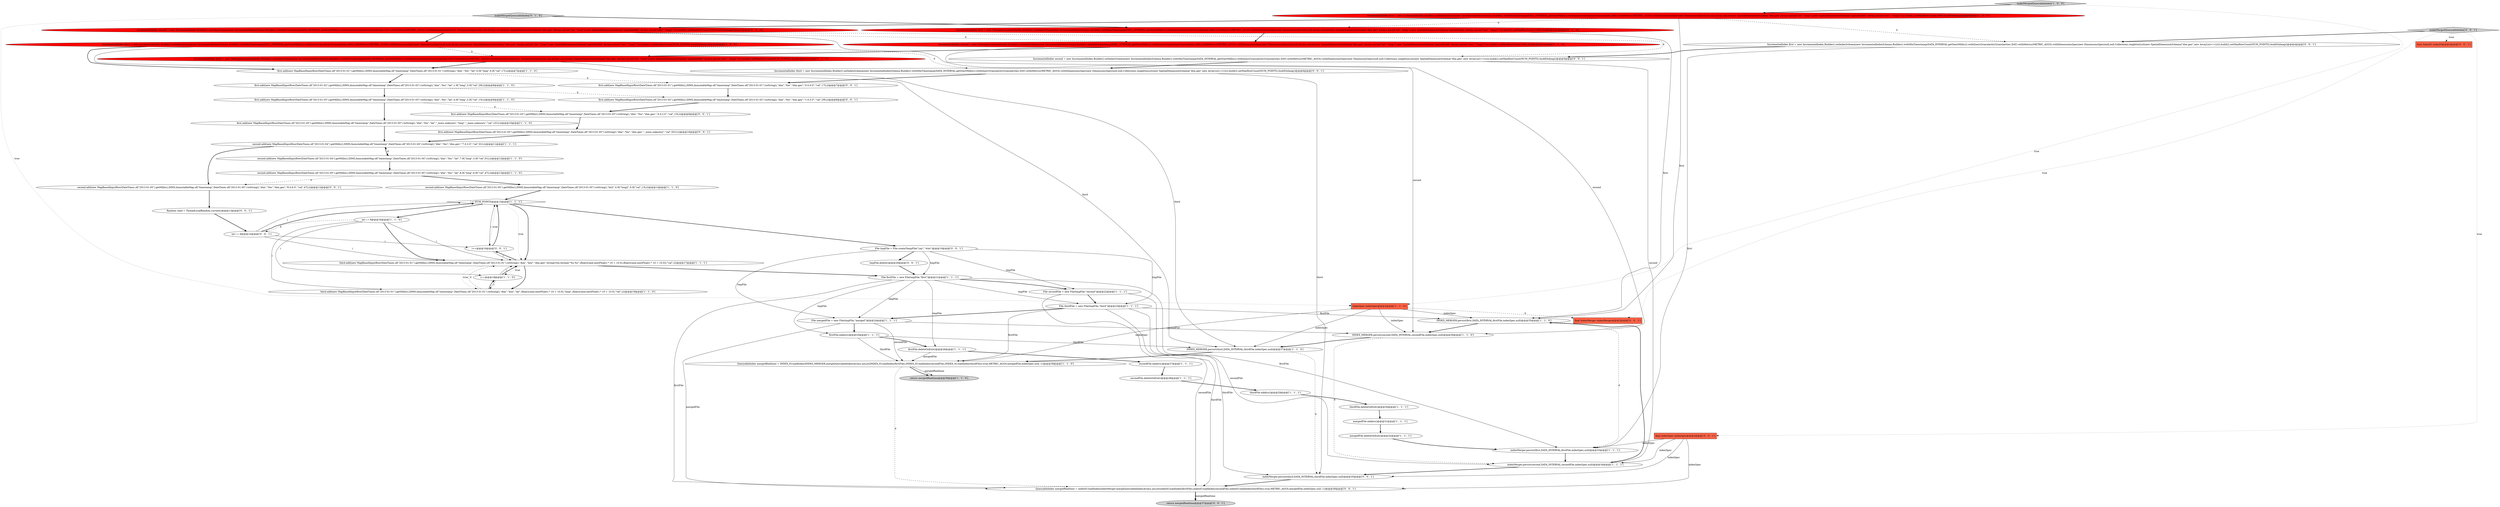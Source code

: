 digraph {
9 [style = filled, label = "INDEX_MERGER.persist(first,DATA_INTERVAL,firstFile,indexSpec,null)@@@35@@@['1', '1', '0']", fillcolor = white, shape = ellipse image = "AAA0AAABBB1BBB"];
22 [style = filled, label = "first.add(new MapBasedInputRow(DateTimes.of(\"2013-01-03\").getMillis(),DIMS,ImmutableMap.of(\"timestamp\",DateTimes.of(\"2013-01-03\").toString(),\"dim\",\"foo\",\"lat\",4.0f,\"long\",2.0f,\"val\",13L)))@@@9@@@['1', '1', '0']", fillcolor = white, shape = ellipse image = "AAA0AAABBB1BBB"];
2 [style = filled, label = "secondFile.mkdirs()@@@27@@@['1', '1', '1']", fillcolor = white, shape = ellipse image = "AAA0AAABBB1BBB"];
11 [style = filled, label = "thirdFile.mkdirs()@@@29@@@['1', '1', '1']", fillcolor = white, shape = ellipse image = "AAA0AAABBB1BBB"];
23 [style = filled, label = "second.add(new MapBasedInputRow(DateTimes.of(\"2013-01-04\").getMillis(),DIMS,ImmutableMap.of(\"timestamp\",DateTimes.of(\"2013-01-04\").toString(),\"dim\",\"foo\",\"lat\",7.0f,\"long\",3.0f,\"val\",91L)))@@@12@@@['1', '1', '0']", fillcolor = white, shape = ellipse image = "AAA0AAABBB1BBB"];
26 [style = filled, label = "INDEX_MERGER.persist(third,DATA_INTERVAL,thirdFile,indexSpec,null)@@@37@@@['1', '1', '0']", fillcolor = white, shape = ellipse image = "AAA0AAABBB1BBB"];
34 [style = filled, label = "firstFile.mkdirs()@@@25@@@['1', '1', '1']", fillcolor = white, shape = ellipse image = "AAA0AAABBB1BBB"];
51 [style = filled, label = "tmpFile.delete()@@@20@@@['0', '0', '1']", fillcolor = white, shape = ellipse image = "AAA0AAABBB3BBB"];
36 [style = filled, label = "second.add(new MapBasedInputRow(DateTimes.of(\"2013-01-05\").getMillis(),DIMS,ImmutableMap.of(\"timestamp\",DateTimes.of(\"2013-01-05\").toString(),\"dim\",\"foo\",\"lat\",8.0f,\"long\",6.0f,\"val\",47L)))@@@13@@@['1', '1', '0']", fillcolor = white, shape = ellipse image = "AAA0AAABBB1BBB"];
16 [style = filled, label = "makeMergedQueryableIndex['1', '0', '0']", fillcolor = lightgray, shape = diamond image = "AAA0AAABBB1BBB"];
37 [style = filled, label = "IncrementalIndex third = new OnheapIncrementalIndex.Builder().setIndexSchema(new IncrementalIndexSchema.Builder().withMinTimestamp(DATA_INTERVAL.getStartMillis()).withQueryGranularity(Granularities.DAY).withMetrics(METRIC_AGGS).withDimensionsSpec(new DimensionsSpec(null,null,Arrays.asList(new SpatialDimensionSchema(\"dim.geo\",Arrays.asList(\"lat\",\"long\")),new SpatialDimensionSchema(\"spatialIsRad\",Arrays.asList(\"lat2\",\"long2\"))))).build()).setMaxRowCount(NUM_POINTS).build()@@@6@@@['0', '1', '0']", fillcolor = red, shape = ellipse image = "AAA1AAABBB2BBB"];
29 [style = filled, label = "indexMerger.persist(first,DATA_INTERVAL,firstFile,indexSpec,null)@@@33@@@['1', '1', '1']", fillcolor = white, shape = ellipse image = "AAA0AAABBB1BBB"];
6 [style = filled, label = "mergedFile.deleteOnExit()@@@32@@@['1', '1', '1']", fillcolor = white, shape = ellipse image = "AAA0AAABBB1BBB"];
48 [style = filled, label = "IncrementalIndex third = new IncrementalIndex.Builder().setIndexSchema(new IncrementalIndexSchema.Builder().withMinTimestamp(DATA_INTERVAL.getStartMillis()).withQueryGranularity(Granularities.DAY).withMetrics(METRIC_AGGS).withDimensionsSpec(new DimensionsSpec(null,null,Collections.singletonList(new SpatialDimensionSchema(\"dim.geo\",new ArrayList<>())))).build()).setMaxRowCount(NUM_POINTS).buildOnheap()@@@6@@@['0', '0', '1']", fillcolor = white, shape = ellipse image = "AAA0AAABBB3BBB"];
52 [style = filled, label = "IncrementalIndex second = new IncrementalIndex.Builder().setIndexSchema(new IncrementalIndexSchema.Builder().withMinTimestamp(DATA_INTERVAL.getStartMillis()).withQueryGranularity(Granularities.DAY).withMetrics(METRIC_AGGS).withDimensionsSpec(new DimensionsSpec(null,null,Collections.singletonList(new SpatialDimensionSchema(\"dim.geo\",new ArrayList<>())))).build()).setMaxRowCount(NUM_POINTS).buildOnheap()@@@5@@@['0', '0', '1']", fillcolor = white, shape = ellipse image = "AAA0AAABBB3BBB"];
53 [style = filled, label = "i++@@@16@@@['0', '0', '1']", fillcolor = white, shape = ellipse image = "AAA0AAABBB3BBB"];
56 [style = filled, label = "makeMergedQueryableIndex['0', '0', '1']", fillcolor = lightgray, shape = diamond image = "AAA0AAABBB3BBB"];
12 [style = filled, label = "indexMerger.persist(second,DATA_INTERVAL,secondFile,indexSpec,null)@@@34@@@['1', '1', '1']", fillcolor = white, shape = ellipse image = "AAA0AAABBB1BBB"];
18 [style = filled, label = "File firstFile = new File(tmpFile,\"first\")@@@21@@@['1', '1', '1']", fillcolor = white, shape = ellipse image = "AAA0AAABBB1BBB"];
13 [style = filled, label = "second.add(new MapBasedInputRow(DateTimes.of(\"2013-01-04\").getMillis(),DIMS,ImmutableMap.of(\"timestamp\",DateTimes.of(\"2013-01-04\").toString(),\"dim\",\"foo\",\"dim.geo\",\"7.0,3.0\",\"val\",91L)))@@@11@@@['1', '1', '1']", fillcolor = white, shape = ellipse image = "AAA0AAABBB1BBB"];
14 [style = filled, label = "first.add(new MapBasedInputRow(DateTimes.of(\"2013-01-05\").getMillis(),DIMS,ImmutableMap.of(\"timestamp\",DateTimes.of(\"2013-01-05\").toString(),\"dim\",\"foo\",\"lat\",\"_mmx.unknown\",\"long\",\"_mmx.unknown\",\"val\",101L)))@@@10@@@['1', '1', '0']", fillcolor = white, shape = ellipse image = "AAA0AAABBB1BBB"];
41 [style = filled, label = "first.add(new MapBasedInputRow(DateTimes.of(\"2013-01-01\").getMillis(),DIMS,ImmutableMap.of(\"timestamp\",DateTimes.of(\"2013-01-01\").toString(),\"dim\",\"foo\",\"dim.geo\",\"0.0,0.0\",\"val\",17L)))@@@7@@@['0', '0', '1']", fillcolor = white, shape = ellipse image = "AAA0AAABBB3BBB"];
31 [style = filled, label = "IncrementalIndex first = new IncrementalIndex.Builder().setIndexSchema(new IncrementalIndexSchema.Builder().withMinTimestamp(DATA_INTERVAL.getStartMillis()).withQueryGranularity(Granularities.DAY).withMetrics(METRIC_AGGS).withDimensionsSpec(new DimensionsSpec(null,null,Arrays.asList(new SpatialDimensionSchema(\"dim.geo\",Arrays.asList(\"lat\",\"long\")),new SpatialDimensionSchema(\"spatialIsRad\",Arrays.asList(\"lat2\",\"long2\"))))).build()).setMaxRowCount(1000).buildOnheap()@@@4@@@['1', '0', '0']", fillcolor = red, shape = ellipse image = "AAA1AAABBB1BBB"];
47 [style = filled, label = "Random rand = ThreadLocalRandom.current()@@@13@@@['0', '0', '1']", fillcolor = white, shape = ellipse image = "AAA0AAABBB3BBB"];
24 [style = filled, label = "third.add(new MapBasedInputRow(DateTimes.of(\"2013-01-01\").getMillis(),DIMS,ImmutableMap.of(\"timestamp\",DateTimes.of(\"2013-01-01\").toString(),\"dim\",\"boo\",\"dim.geo\",StringUtils.format(\"%s,%s\",(float)(rand.nextFloat() * 10 + 10.0),(float)(rand.nextFloat() * 10 + 10.0)),\"val\",i)))@@@17@@@['1', '1', '1']", fillcolor = white, shape = ellipse image = "AAA0AAABBB1BBB"];
59 [style = filled, label = "return mergedRealtime@@@37@@@['0', '0', '1']", fillcolor = lightgray, shape = ellipse image = "AAA0AAABBB3BBB"];
5 [style = filled, label = "File mergedFile = new File(tmpFile,\"merged\")@@@24@@@['1', '1', '1']", fillcolor = white, shape = ellipse image = "AAA0AAABBB1BBB"];
33 [style = filled, label = "mergedFile.mkdirs()@@@31@@@['1', '1', '1']", fillcolor = white, shape = ellipse image = "AAA0AAABBB1BBB"];
49 [style = filled, label = "final IndexIO indexIO@@@2@@@['0', '0', '1']", fillcolor = tomato, shape = box image = "AAA0AAABBB3BBB"];
55 [style = filled, label = "first.add(new MapBasedInputRow(DateTimes.of(\"2013-01-02\").getMillis(),DIMS,ImmutableMap.of(\"timestamp\",DateTimes.of(\"2013-01-02\").toString(),\"dim\",\"foo\",\"dim.geo\",\"1.0,3.0\",\"val\",29L)))@@@8@@@['0', '0', '1']", fillcolor = white, shape = ellipse image = "AAA0AAABBB3BBB"];
38 [style = filled, label = "IncrementalIndex second = new OnheapIncrementalIndex.Builder().setIndexSchema(new IncrementalIndexSchema.Builder().withMinTimestamp(DATA_INTERVAL.getStartMillis()).withQueryGranularity(Granularities.DAY).withMetrics(METRIC_AGGS).withDimensionsSpec(new DimensionsSpec(null,null,Arrays.asList(new SpatialDimensionSchema(\"dim.geo\",Arrays.asList(\"lat\",\"long\")),new SpatialDimensionSchema(\"spatialIsRad\",Arrays.asList(\"lat2\",\"long2\"))))).build()).setMaxRowCount(1000).build()@@@5@@@['0', '1', '0']", fillcolor = red, shape = ellipse image = "AAA1AAABBB2BBB"];
19 [style = filled, label = "File thirdFile = new File(tmpFile,\"third\")@@@23@@@['1', '1', '1']", fillcolor = white, shape = ellipse image = "AAA0AAABBB1BBB"];
0 [style = filled, label = "int i = 8@@@16@@@['1', '1', '0']", fillcolor = white, shape = ellipse image = "AAA0AAABBB1BBB"];
21 [style = filled, label = "QueryableIndex mergedRealtime = INDEX_IO.loadIndex(INDEX_MERGER.mergeQueryableIndex(Arrays.asList(INDEX_IO.loadIndex(firstFile),INDEX_IO.loadIndex(secondFile),INDEX_IO.loadIndex(thirdFile)),true,METRIC_AGGS,mergedFile,indexSpec,null,-1))@@@38@@@['1', '1', '0']", fillcolor = white, shape = ellipse image = "AAA0AAABBB1BBB"];
28 [style = filled, label = "thirdFile.deleteOnExit()@@@30@@@['1', '1', '1']", fillcolor = white, shape = ellipse image = "AAA0AAABBB1BBB"];
1 [style = filled, label = "third.add(new MapBasedInputRow(DateTimes.of(\"2013-01-01\").getMillis(),DIMS,ImmutableMap.of(\"timestamp\",DateTimes.of(\"2013-01-01\").toString(),\"dim\",\"boo\",\"lat\",(float)(rand.nextFloat() * 10 + 10.0),\"long\",(float)(rand.nextFloat() * 10 + 10.0),\"val\",i)))@@@19@@@['1', '1', '0']", fillcolor = white, shape = ellipse image = "AAA0AAABBB1BBB"];
3 [style = filled, label = "first.add(new MapBasedInputRow(DateTimes.of(\"2013-01-01\").getMillis(),DIMS,ImmutableMap.of(\"timestamp\",DateTimes.of(\"2013-01-01\").toString(),\"dim\",\"foo\",\"lat\",0.0f,\"long\",0.0f,\"val\",17L)))@@@7@@@['1', '1', '0']", fillcolor = white, shape = ellipse image = "AAA0AAABBB1BBB"];
4 [style = filled, label = "File secondFile = new File(tmpFile,\"second\")@@@22@@@['1', '1', '1']", fillcolor = white, shape = ellipse image = "AAA0AAABBB1BBB"];
20 [style = filled, label = "i < NUM_POINTS@@@15@@@['1', '1', '1']", fillcolor = white, shape = diamond image = "AAA0AAABBB1BBB"];
35 [style = filled, label = "IncrementalIndex second = new IncrementalIndex.Builder().setIndexSchema(new IncrementalIndexSchema.Builder().withMinTimestamp(DATA_INTERVAL.getStartMillis()).withQueryGranularity(Granularities.DAY).withMetrics(METRIC_AGGS).withDimensionsSpec(new DimensionsSpec(null,null,Arrays.asList(new SpatialDimensionSchema(\"dim.geo\",Arrays.asList(\"lat\",\"long\")),new SpatialDimensionSchema(\"spatialIsRad\",Arrays.asList(\"lat2\",\"long2\"))))).build()).setMaxRowCount(1000).buildOnheap()@@@5@@@['1', '0', '0']", fillcolor = red, shape = ellipse image = "AAA1AAABBB1BBB"];
7 [style = filled, label = "return mergedRealtime@@@39@@@['1', '1', '0']", fillcolor = lightgray, shape = ellipse image = "AAA0AAABBB1BBB"];
27 [style = filled, label = "second.add(new MapBasedInputRow(DateTimes.of(\"2013-01-05\").getMillis(),DIMS,ImmutableMap.of(\"timestamp\",DateTimes.of(\"2013-01-05\").toString(),\"lat2\",0.0f,\"long2\",0.0f,\"val\",13L)))@@@14@@@['1', '1', '0']", fillcolor = white, shape = ellipse image = "AAA0AAABBB1BBB"];
39 [style = filled, label = "IncrementalIndex first = new OnheapIncrementalIndex.Builder().setIndexSchema(new IncrementalIndexSchema.Builder().withMinTimestamp(DATA_INTERVAL.getStartMillis()).withQueryGranularity(Granularities.DAY).withMetrics(METRIC_AGGS).withDimensionsSpec(new DimensionsSpec(null,null,Arrays.asList(new SpatialDimensionSchema(\"dim.geo\",Arrays.asList(\"lat\",\"long\")),new SpatialDimensionSchema(\"spatialIsRad\",Arrays.asList(\"lat2\",\"long2\"))))).build()).setMaxRowCount(1000).build()@@@4@@@['0', '1', '0']", fillcolor = red, shape = ellipse image = "AAA1AAABBB2BBB"];
43 [style = filled, label = "first.add(new MapBasedInputRow(DateTimes.of(\"2013-01-05\").getMillis(),DIMS,ImmutableMap.of(\"timestamp\",DateTimes.of(\"2013-01-05\").toString(),\"dim\",\"foo\",\"dim.geo\",\"_mmx.unknown\",\"val\",501L)))@@@10@@@['0', '0', '1']", fillcolor = white, shape = ellipse image = "AAA0AAABBB3BBB"];
58 [style = filled, label = "final IndexSpec indexSpec@@@2@@@['0', '0', '1']", fillcolor = tomato, shape = box image = "AAA0AAABBB3BBB"];
57 [style = filled, label = "QueryableIndex mergedRealtime = indexIO.loadIndex(indexMerger.mergeQueryableIndex(Arrays.asList(indexIO.loadIndex(firstFile),indexIO.loadIndex(secondFile),indexIO.loadIndex(thirdFile)),true,METRIC_AGGS,mergedFile,indexSpec,null,-1))@@@36@@@['0', '0', '1']", fillcolor = white, shape = ellipse image = "AAA0AAABBB3BBB"];
60 [style = filled, label = "final IndexMerger indexMerger@@@2@@@['0', '0', '1']", fillcolor = tomato, shape = box image = "AAA0AAABBB3BBB"];
15 [style = filled, label = "IndexSpec indexSpec@@@2@@@['1', '1', '0']", fillcolor = tomato, shape = box image = "AAA0AAABBB1BBB"];
17 [style = filled, label = "firstFile.deleteOnExit()@@@26@@@['1', '1', '1']", fillcolor = white, shape = ellipse image = "AAA0AAABBB1BBB"];
44 [style = filled, label = "second.add(new MapBasedInputRow(DateTimes.of(\"2013-01-05\").getMillis(),DIMS,ImmutableMap.of(\"timestamp\",DateTimes.of(\"2013-01-05\").toString(),\"dim\",\"foo\",\"dim.geo\",\"8.0,6.0\",\"val\",47L)))@@@12@@@['0', '0', '1']", fillcolor = white, shape = ellipse image = "AAA0AAABBB3BBB"];
25 [style = filled, label = "first.add(new MapBasedInputRow(DateTimes.of(\"2013-01-02\").getMillis(),DIMS,ImmutableMap.of(\"timestamp\",DateTimes.of(\"2013-01-02\").toString(),\"dim\",\"foo\",\"lat\",1.0f,\"long\",3.0f,\"val\",29L)))@@@8@@@['1', '1', '0']", fillcolor = white, shape = ellipse image = "AAA0AAABBB1BBB"];
45 [style = filled, label = "File tmpFile = File.createTempFile(\"yay\",\"who\")@@@19@@@['0', '0', '1']", fillcolor = white, shape = ellipse image = "AAA0AAABBB3BBB"];
46 [style = filled, label = "IncrementalIndex first = new IncrementalIndex.Builder().setIndexSchema(new IncrementalIndexSchema.Builder().withMinTimestamp(DATA_INTERVAL.getStartMillis()).withQueryGranularity(Granularities.DAY).withMetrics(METRIC_AGGS).withDimensionsSpec(new DimensionsSpec(null,null,Collections.singletonList(new SpatialDimensionSchema(\"dim.geo\",new ArrayList<>())))).build()).setMaxRowCount(NUM_POINTS).buildOnheap()@@@4@@@['0', '0', '1']", fillcolor = white, shape = ellipse image = "AAA0AAABBB3BBB"];
54 [style = filled, label = "int i = 6@@@14@@@['0', '0', '1']", fillcolor = white, shape = ellipse image = "AAA0AAABBB3BBB"];
40 [style = filled, label = "makeMergedQueryableIndex['0', '1', '0']", fillcolor = lightgray, shape = diamond image = "AAA0AAABBB2BBB"];
32 [style = filled, label = "IncrementalIndex third = new IncrementalIndex.Builder().setIndexSchema(new IncrementalIndexSchema.Builder().withMinTimestamp(DATA_INTERVAL.getStartMillis()).withQueryGranularity(Granularities.DAY).withMetrics(METRIC_AGGS).withDimensionsSpec(new DimensionsSpec(null,null,Arrays.asList(new SpatialDimensionSchema(\"dim.geo\",Arrays.asList(\"lat\",\"long\")),new SpatialDimensionSchema(\"spatialIsRad\",Arrays.asList(\"lat2\",\"long2\"))))).build()).setMaxRowCount(NUM_POINTS).buildOnheap()@@@6@@@['1', '0', '0']", fillcolor = red, shape = ellipse image = "AAA1AAABBB1BBB"];
50 [style = filled, label = "indexMerger.persist(third,DATA_INTERVAL,thirdFile,indexSpec,null)@@@35@@@['0', '0', '1']", fillcolor = white, shape = ellipse image = "AAA0AAABBB3BBB"];
8 [style = filled, label = "i++@@@18@@@['1', '1', '0']", fillcolor = white, shape = ellipse image = "AAA0AAABBB1BBB"];
30 [style = filled, label = "secondFile.deleteOnExit()@@@28@@@['1', '1', '1']", fillcolor = white, shape = ellipse image = "AAA0AAABBB1BBB"];
10 [style = filled, label = "INDEX_MERGER.persist(second,DATA_INTERVAL,secondFile,indexSpec,null)@@@36@@@['1', '1', '0']", fillcolor = white, shape = ellipse image = "AAA0AAABBB1BBB"];
42 [style = filled, label = "first.add(new MapBasedInputRow(DateTimes.of(\"2013-01-03\").getMillis(),DIMS,ImmutableMap.of(\"timestamp\",DateTimes.of(\"2013-01-03\").toString(),\"dim\",\"foo\",\"dim.geo\",\"4.0,2.0\",\"val\",13L)))@@@9@@@['0', '0', '1']", fillcolor = white, shape = ellipse image = "AAA0AAABBB3BBB"];
3->41 [style = dashed, label="0"];
25->22 [style = bold, label=""];
18->5 [style = solid, label="tmpFile"];
58->29 [style = solid, label="indexSpec"];
20->0 [style = bold, label=""];
15->60 [style = dashed, label="0"];
9->10 [style = bold, label=""];
57->59 [style = bold, label=""];
12->9 [style = bold, label=""];
36->44 [style = dashed, label="0"];
8->24 [style = solid, label="i"];
15->9 [style = solid, label="indexSpec"];
6->29 [style = bold, label=""];
37->3 [style = bold, label=""];
5->34 [style = bold, label=""];
26->50 [style = dashed, label="0"];
19->5 [style = bold, label=""];
30->11 [style = bold, label=""];
52->12 [style = solid, label="second"];
22->42 [style = dashed, label="0"];
31->35 [style = bold, label=""];
19->57 [style = solid, label="thirdFile"];
0->24 [style = bold, label=""];
57->59 [style = solid, label="mergedRealtime"];
34->17 [style = bold, label=""];
56->58 [style = dotted, label="true"];
39->38 [style = bold, label=""];
23->36 [style = bold, label=""];
25->55 [style = dashed, label="0"];
24->8 [style = dotted, label="true"];
32->3 [style = bold, label=""];
44->47 [style = bold, label=""];
24->53 [style = bold, label=""];
45->4 [style = solid, label="tmpFile"];
20->45 [style = bold, label=""];
21->7 [style = solid, label="mergedRealtime"];
5->10 [style = solid, label="secondFile"];
11->28 [style = bold, label=""];
48->41 [style = bold, label=""];
20->24 [style = dotted, label="true"];
34->21 [style = solid, label="thirdFile"];
4->12 [style = solid, label="secondFile"];
38->10 [style = solid, label="second"];
4->19 [style = bold, label=""];
53->20 [style = bold, label=""];
31->39 [style = dashed, label="0"];
56->46 [style = bold, label=""];
10->26 [style = bold, label=""];
0->54 [style = dashed, label="0"];
24->18 [style = bold, label=""];
43->13 [style = bold, label=""];
5->57 [style = solid, label="mergedFile"];
31->46 [style = dashed, label="0"];
18->4 [style = bold, label=""];
17->2 [style = bold, label=""];
47->54 [style = bold, label=""];
38->37 [style = bold, label=""];
1->24 [style = dashed, label="0"];
17->21 [style = solid, label="mergedFile"];
52->48 [style = bold, label=""];
21->57 [style = dashed, label="0"];
0->8 [style = solid, label="i"];
51->18 [style = bold, label=""];
35->52 [style = dashed, label="0"];
18->19 [style = solid, label="tmpFile"];
21->7 [style = bold, label=""];
15->26 [style = solid, label="indexSpec"];
32->26 [style = solid, label="third"];
32->48 [style = dashed, label="0"];
22->14 [style = bold, label=""];
40->15 [style = dotted, label="true"];
27->20 [style = bold, label=""];
58->57 [style = solid, label="indexSpec"];
39->9 [style = solid, label="first"];
8->24 [style = bold, label=""];
15->10 [style = solid, label="indexSpec"];
1->8 [style = bold, label=""];
34->26 [style = solid, label="thirdFile"];
32->37 [style = dashed, label="0"];
45->51 [style = bold, label=""];
0->1 [style = solid, label="i"];
18->17 [style = solid, label="tmpFile"];
18->34 [style = solid, label="tmpFile"];
35->32 [style = bold, label=""];
56->60 [style = dotted, label="true"];
55->42 [style = bold, label=""];
18->29 [style = solid, label="firstFile"];
26->21 [style = bold, label=""];
15->21 [style = solid, label="indexSpec"];
20->53 [style = dotted, label="true"];
40->39 [style = bold, label=""];
16->31 [style = bold, label=""];
50->57 [style = bold, label=""];
54->24 [style = solid, label="i"];
14->13 [style = bold, label=""];
45->18 [style = solid, label="tmpFile"];
24->1 [style = bold, label=""];
53->24 [style = solid, label="i"];
16->15 [style = dotted, label="true"];
37->26 [style = solid, label="third"];
24->1 [style = dotted, label="true"];
12->50 [style = bold, label=""];
31->9 [style = solid, label="first"];
42->43 [style = bold, label=""];
45->5 [style = solid, label="tmpFile"];
23->13 [style = dashed, label="0"];
41->55 [style = bold, label=""];
3->25 [style = bold, label=""];
33->6 [style = bold, label=""];
13->44 [style = bold, label=""];
10->12 [style = dashed, label="0"];
46->29 [style = solid, label="first"];
53->20 [style = solid, label="i"];
5->21 [style = solid, label="secondFile"];
54->20 [style = bold, label=""];
54->20 [style = solid, label="i"];
19->9 [style = solid, label="firstFile"];
58->50 [style = solid, label="indexSpec"];
46->52 [style = bold, label=""];
35->38 [style = dashed, label="0"];
18->57 [style = solid, label="firstFile"];
19->21 [style = solid, label="firstFile"];
58->12 [style = solid, label="indexSpec"];
29->12 [style = bold, label=""];
9->29 [style = dashed, label="0"];
36->27 [style = bold, label=""];
28->33 [style = bold, label=""];
8->1 [style = solid, label="i"];
54->53 [style = solid, label="i"];
48->50 [style = solid, label="third"];
0->24 [style = solid, label="i"];
13->23 [style = bold, label=""];
19->50 [style = solid, label="thirdFile"];
45->19 [style = solid, label="tmpFile"];
56->49 [style = dotted, label="true"];
4->57 [style = solid, label="secondFile"];
2->30 [style = bold, label=""];
20->24 [style = bold, label=""];
35->10 [style = solid, label="second"];
}
